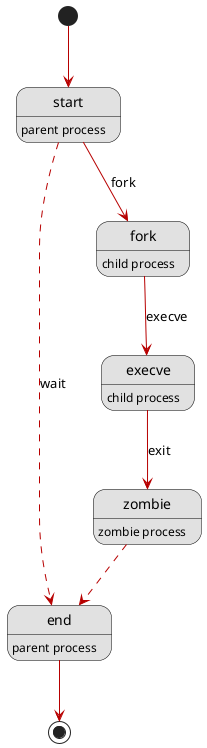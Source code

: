 @startuml
skinparam state {
  ArrowColor #B70000
  BorderColor #000000
  FontName Impact
  BackgroundColor #e1e1e1
}

[*] --> start
start -[dashed]-> end : wait
start: parent process
end: parent process

start --> fork : fork
fork: child process

fork --> execve : execve
execve: child process

execve --> zombie : exit
zombie: zombie process

zombie -[dashed]-> end

end --> [*]


@enduml